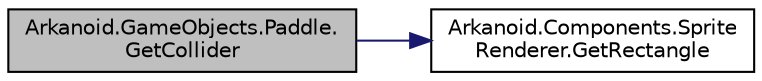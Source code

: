 digraph "Arkanoid.GameObjects.Paddle.GetCollider"
{
 // INTERACTIVE_SVG=YES
  edge [fontname="Helvetica",fontsize="10",labelfontname="Helvetica",labelfontsize="10"];
  node [fontname="Helvetica",fontsize="10",shape=record];
  rankdir="LR";
  Node18 [label="Arkanoid.GameObjects.Paddle.\lGetCollider",height=0.2,width=0.4,color="black", fillcolor="grey75", style="filled", fontcolor="black"];
  Node18 -> Node19 [color="midnightblue",fontsize="10",style="solid",fontname="Helvetica"];
  Node19 [label="Arkanoid.Components.Sprite\lRenderer.GetRectangle",height=0.2,width=0.4,color="black", fillcolor="white", style="filled",URL="$class_arkanoid_1_1_components_1_1_sprite_renderer.html#aba47d8b8462c5f0da734ee1718948afa",tooltip="Function calculating texture rectangle on the scene "];
}
